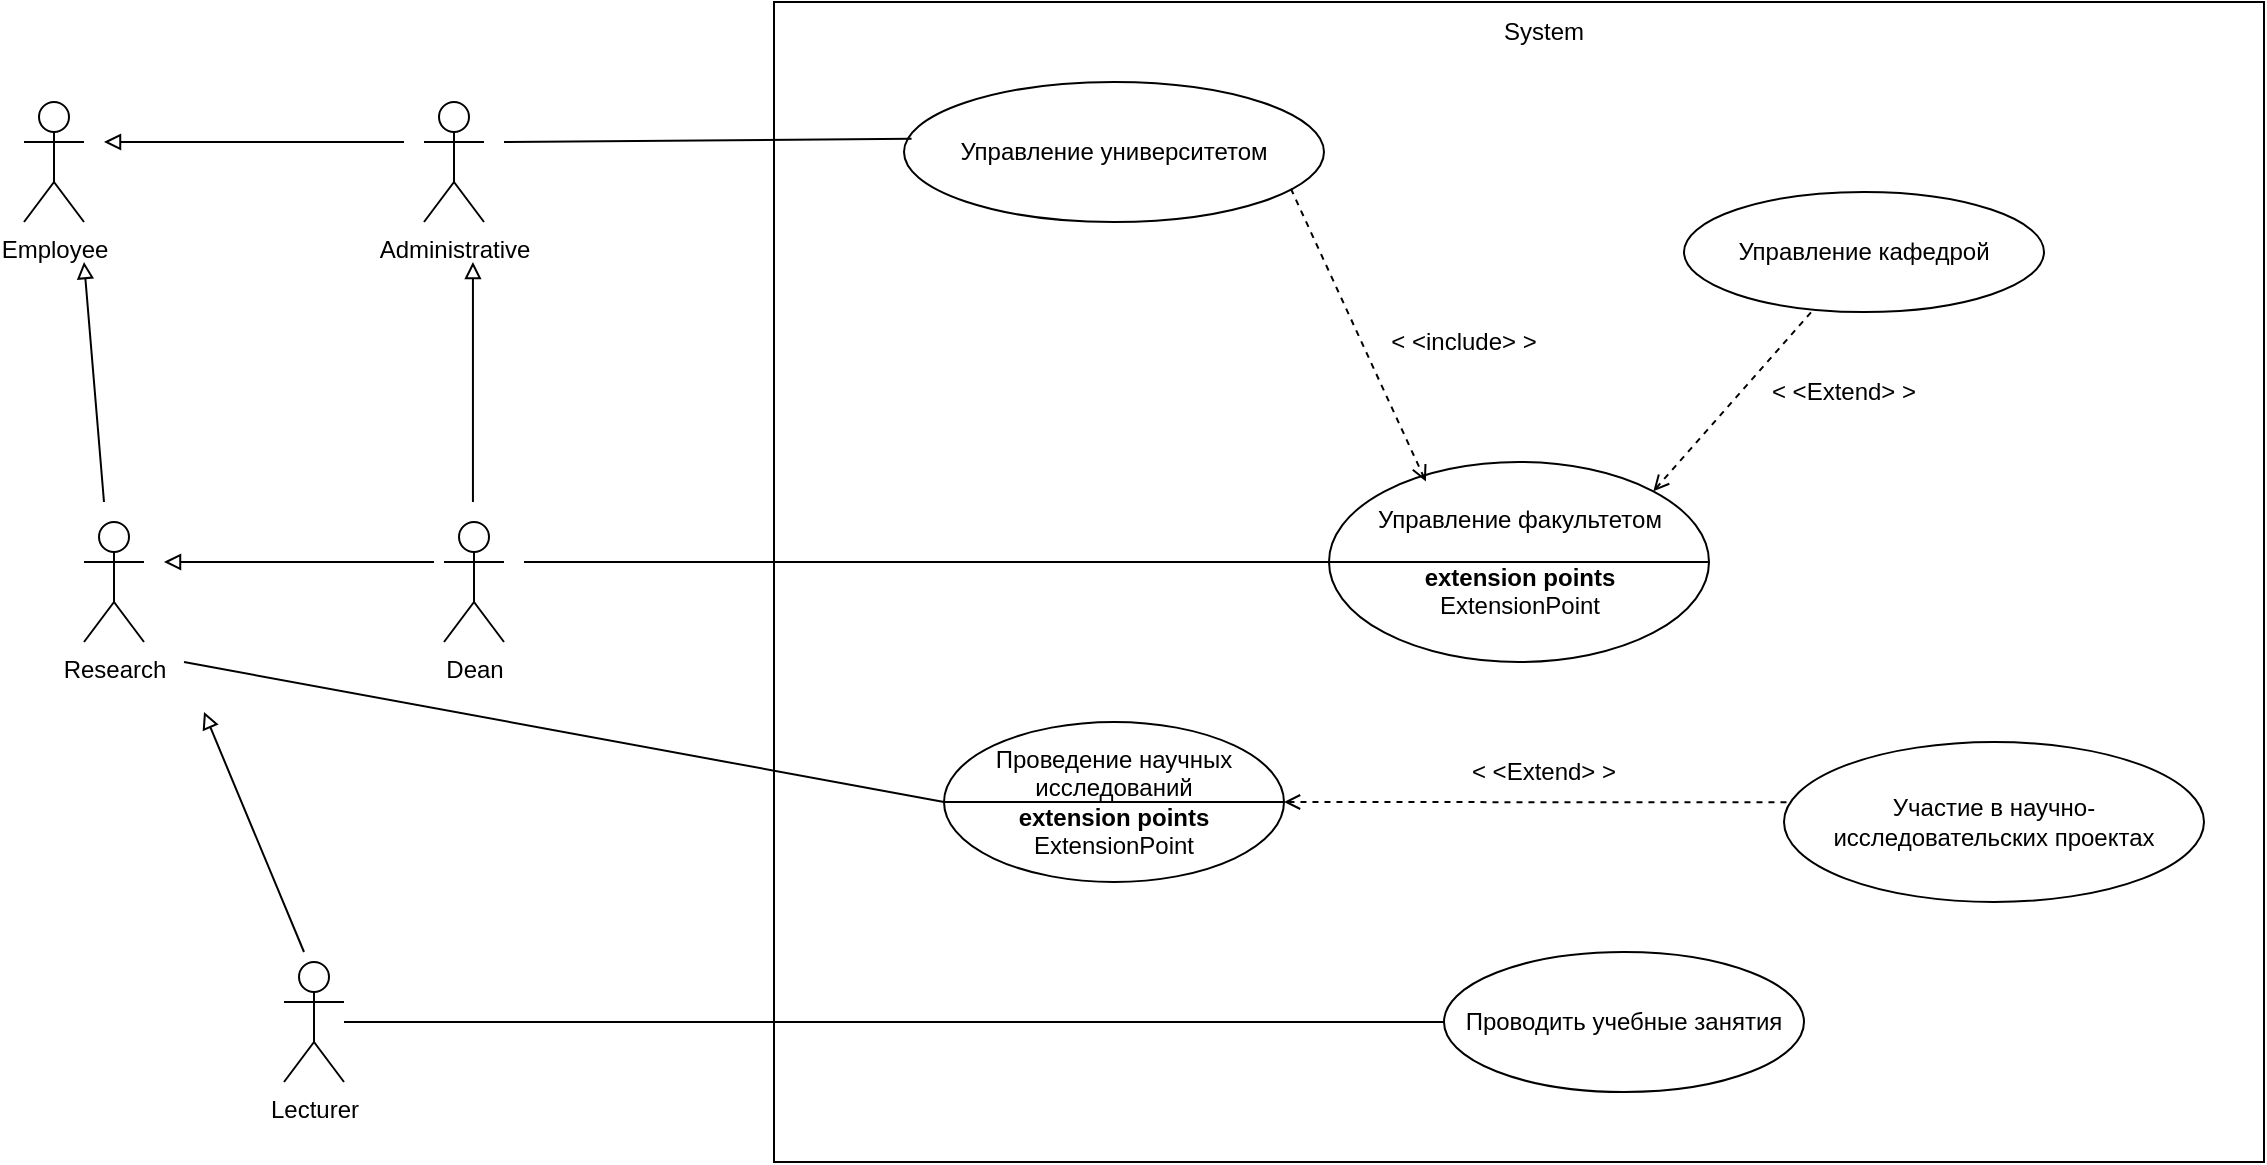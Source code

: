 <mxfile version="22.1.11" type="device">
  <diagram name="Страница — 1" id="zEoly0izdH_8McJYre1i">
    <mxGraphModel dx="1358" dy="698" grid="1" gridSize="10" guides="1" tooltips="1" connect="1" arrows="1" fold="1" page="1" pageScale="1" pageWidth="850" pageHeight="1100" math="0" shadow="0">
      <root>
        <mxCell id="0" />
        <mxCell id="1" parent="0" />
        <mxCell id="u0Y2jchmrEOMAnDfJ7o5-1" value="Employee" style="shape=umlActor;verticalLabelPosition=bottom;verticalAlign=top;html=1;outlineConnect=0;" vertex="1" parent="1">
          <mxGeometry x="50" y="140" width="30" height="60" as="geometry" />
        </mxCell>
        <mxCell id="u0Y2jchmrEOMAnDfJ7o5-2" value="Administrative" style="shape=umlActor;verticalLabelPosition=bottom;verticalAlign=top;html=1;outlineConnect=0;" vertex="1" parent="1">
          <mxGeometry x="250" y="140" width="30" height="60" as="geometry" />
        </mxCell>
        <mxCell id="u0Y2jchmrEOMAnDfJ7o5-3" value="Research" style="shape=umlActor;verticalLabelPosition=bottom;verticalAlign=top;html=1;outlineConnect=0;" vertex="1" parent="1">
          <mxGeometry x="80" y="350" width="30" height="60" as="geometry" />
        </mxCell>
        <mxCell id="u0Y2jchmrEOMAnDfJ7o5-4" value="Dean" style="shape=umlActor;verticalLabelPosition=bottom;verticalAlign=top;html=1;outlineConnect=0;" vertex="1" parent="1">
          <mxGeometry x="260" y="350" width="30" height="60" as="geometry" />
        </mxCell>
        <mxCell id="u0Y2jchmrEOMAnDfJ7o5-5" value="Lecturer" style="shape=umlActor;verticalLabelPosition=bottom;verticalAlign=top;html=1;outlineConnect=0;" vertex="1" parent="1">
          <mxGeometry x="180" y="570" width="30" height="60" as="geometry" />
        </mxCell>
        <mxCell id="u0Y2jchmrEOMAnDfJ7o5-6" value="" style="verticalLabelPosition=bottom;verticalAlign=top;html=1;shape=mxgraph.basic.rect;fillColor2=none;strokeWidth=1;size=20;indent=5;" vertex="1" parent="1">
          <mxGeometry x="425" y="90" width="745" height="580" as="geometry" />
        </mxCell>
        <mxCell id="u0Y2jchmrEOMAnDfJ7o5-8" value="System" style="text;html=1;strokeColor=none;fillColor=none;align=center;verticalAlign=middle;whiteSpace=wrap;rounded=0;" vertex="1" parent="1">
          <mxGeometry x="780" y="90" width="60" height="30" as="geometry" />
        </mxCell>
        <mxCell id="u0Y2jchmrEOMAnDfJ7o5-9" value="Управление университетом" style="ellipse;whiteSpace=wrap;html=1;align=center;" vertex="1" parent="1">
          <mxGeometry x="490" y="130" width="210" height="70" as="geometry" />
        </mxCell>
        <mxCell id="u0Y2jchmrEOMAnDfJ7o5-10" value="Управление кафедрой" style="ellipse;whiteSpace=wrap;html=1;align=center;" vertex="1" parent="1">
          <mxGeometry x="880" y="185" width="180" height="60" as="geometry" />
        </mxCell>
        <mxCell id="u0Y2jchmrEOMAnDfJ7o5-11" value="Участие в научно-исследовательских проектах" style="ellipse;whiteSpace=wrap;html=1;align=center;" vertex="1" parent="1">
          <mxGeometry x="930" y="460" width="210" height="80" as="geometry" />
        </mxCell>
        <mxCell id="u0Y2jchmrEOMAnDfJ7o5-12" value="Проводить учебные занятия" style="ellipse;whiteSpace=wrap;html=1;align=center;" vertex="1" parent="1">
          <mxGeometry x="760" y="565" width="180" height="70" as="geometry" />
        </mxCell>
        <mxCell id="u0Y2jchmrEOMAnDfJ7o5-13" value="Управление факультетом&lt;br&gt;&lt;br&gt;&lt;b&gt;extension points&lt;br&gt;&lt;/b&gt;ExtensionPoint" style="ellipse;whiteSpace=wrap;html=1;align=center;" vertex="1" parent="1">
          <mxGeometry x="702.5" y="320" width="190" height="100" as="geometry" />
        </mxCell>
        <mxCell id="u0Y2jchmrEOMAnDfJ7o5-14" value="Проведение научных исследований&lt;br&gt;&lt;b&gt;extension points&lt;br style=&quot;border-color: var(--border-color);&quot;&gt;&lt;/b&gt;ExtensionPoint" style="ellipse;whiteSpace=wrap;html=1;align=center;" vertex="1" parent="1">
          <mxGeometry x="510" y="450" width="170" height="80" as="geometry" />
        </mxCell>
        <mxCell id="u0Y2jchmrEOMAnDfJ7o5-17" value="" style="endArrow=none;startArrow=open;html=1;rounded=0;exitX=1;exitY=0;exitDx=0;exitDy=0;dashed=1;startFill=0;endFill=0;" edge="1" parent="1" source="u0Y2jchmrEOMAnDfJ7o5-13" target="u0Y2jchmrEOMAnDfJ7o5-10">
          <mxGeometry width="50" height="50" relative="1" as="geometry">
            <mxPoint x="830" y="340" as="sourcePoint" />
            <mxPoint x="880" y="290" as="targetPoint" />
          </mxGeometry>
        </mxCell>
        <mxCell id="u0Y2jchmrEOMAnDfJ7o5-18" value="" style="endArrow=none;startArrow=open;html=1;rounded=0;entryX=0.92;entryY=0.755;entryDx=0;entryDy=0;entryPerimeter=0;exitX=0.255;exitY=0.098;exitDx=0;exitDy=0;exitPerimeter=0;dashed=1;endFill=0;startFill=0;" edge="1" parent="1" source="u0Y2jchmrEOMAnDfJ7o5-13" target="u0Y2jchmrEOMAnDfJ7o5-9">
          <mxGeometry width="50" height="50" relative="1" as="geometry">
            <mxPoint x="620" y="280" as="sourcePoint" />
            <mxPoint x="670" y="230" as="targetPoint" />
          </mxGeometry>
        </mxCell>
        <mxCell id="u0Y2jchmrEOMAnDfJ7o5-19" value="" style="endArrow=none;startArrow=open;html=1;rounded=0;exitX=1;exitY=0.5;exitDx=0;exitDy=0;entryX=0.011;entryY=0.377;entryDx=0;entryDy=0;entryPerimeter=0;dashed=1;startFill=0;endFill=0;" edge="1" parent="1" source="u0Y2jchmrEOMAnDfJ7o5-14" target="u0Y2jchmrEOMAnDfJ7o5-11">
          <mxGeometry width="50" height="50" relative="1" as="geometry">
            <mxPoint x="750" y="500" as="sourcePoint" />
            <mxPoint x="930" y="480" as="targetPoint" />
          </mxGeometry>
        </mxCell>
        <mxCell id="u0Y2jchmrEOMAnDfJ7o5-20" value="" style="endArrow=none;html=1;rounded=0;entryX=0;entryY=0.5;entryDx=0;entryDy=0;" edge="1" parent="1" source="u0Y2jchmrEOMAnDfJ7o5-5" target="u0Y2jchmrEOMAnDfJ7o5-12">
          <mxGeometry width="50" height="50" relative="1" as="geometry">
            <mxPoint x="250" y="610" as="sourcePoint" />
            <mxPoint x="750" y="590" as="targetPoint" />
          </mxGeometry>
        </mxCell>
        <mxCell id="u0Y2jchmrEOMAnDfJ7o5-24" value="" style="endArrow=block;html=1;rounded=0;endFill=0;" edge="1" parent="1">
          <mxGeometry width="50" height="50" relative="1" as="geometry">
            <mxPoint x="190" y="565" as="sourcePoint" />
            <mxPoint x="140" y="445" as="targetPoint" />
          </mxGeometry>
        </mxCell>
        <mxCell id="u0Y2jchmrEOMAnDfJ7o5-25" value="" style="endArrow=none;html=1;rounded=0;endFill=0;" edge="1" parent="1">
          <mxGeometry width="50" height="50" relative="1" as="geometry">
            <mxPoint x="510" y="490" as="sourcePoint" />
            <mxPoint x="130" y="420" as="targetPoint" />
          </mxGeometry>
        </mxCell>
        <mxCell id="u0Y2jchmrEOMAnDfJ7o5-26" value="" style="endArrow=block;html=1;rounded=0;endFill=0;" edge="1" parent="1">
          <mxGeometry width="50" height="50" relative="1" as="geometry">
            <mxPoint x="90" y="340" as="sourcePoint" />
            <mxPoint x="80" y="220" as="targetPoint" />
          </mxGeometry>
        </mxCell>
        <mxCell id="u0Y2jchmrEOMAnDfJ7o5-27" value="" style="endArrow=block;html=1;rounded=0;endFill=0;" edge="1" parent="1">
          <mxGeometry width="50" height="50" relative="1" as="geometry">
            <mxPoint x="240" y="160" as="sourcePoint" />
            <mxPoint x="90" y="160" as="targetPoint" />
            <Array as="points">
              <mxPoint x="160" y="160" />
            </Array>
          </mxGeometry>
        </mxCell>
        <mxCell id="u0Y2jchmrEOMAnDfJ7o5-29" value="" style="endArrow=block;html=1;rounded=0;endFill=0;" edge="1" parent="1">
          <mxGeometry width="50" height="50" relative="1" as="geometry">
            <mxPoint x="255" y="370" as="sourcePoint" />
            <mxPoint x="120" y="370" as="targetPoint" />
          </mxGeometry>
        </mxCell>
        <mxCell id="u0Y2jchmrEOMAnDfJ7o5-30" value="" style="endArrow=block;html=1;rounded=0;endFill=0;" edge="1" parent="1">
          <mxGeometry width="50" height="50" relative="1" as="geometry">
            <mxPoint x="274.47" y="340" as="sourcePoint" />
            <mxPoint x="274.47" y="220" as="targetPoint" />
          </mxGeometry>
        </mxCell>
        <mxCell id="u0Y2jchmrEOMAnDfJ7o5-31" value="" style="endArrow=none;startArrow=none;html=1;rounded=0;exitX=0.018;exitY=0.406;exitDx=0;exitDy=0;exitPerimeter=0;startFill=0;endFill=0;" edge="1" parent="1" source="u0Y2jchmrEOMAnDfJ7o5-9">
          <mxGeometry width="50" height="50" relative="1" as="geometry">
            <mxPoint x="490" y="170" as="sourcePoint" />
            <mxPoint x="290" y="160" as="targetPoint" />
          </mxGeometry>
        </mxCell>
        <mxCell id="u0Y2jchmrEOMAnDfJ7o5-32" value="" style="endArrow=none;html=1;rounded=0;endFill=0;" edge="1" parent="1">
          <mxGeometry width="50" height="50" relative="1" as="geometry">
            <mxPoint x="710" y="370" as="sourcePoint" />
            <mxPoint x="300" y="370" as="targetPoint" />
          </mxGeometry>
        </mxCell>
        <mxCell id="u0Y2jchmrEOMAnDfJ7o5-33" value="&amp;lt; &amp;lt;include&amp;gt; &amp;gt;" style="text;html=1;strokeColor=none;fillColor=none;align=center;verticalAlign=middle;whiteSpace=wrap;rounded=0;" vertex="1" parent="1">
          <mxGeometry x="720" y="245" width="100" height="30" as="geometry" />
        </mxCell>
        <mxCell id="u0Y2jchmrEOMAnDfJ7o5-34" value="&amp;lt; &amp;lt;Extend&amp;gt; &amp;gt;" style="text;html=1;strokeColor=none;fillColor=none;align=center;verticalAlign=middle;whiteSpace=wrap;rounded=0;" vertex="1" parent="1">
          <mxGeometry x="920" y="270" width="80" height="30" as="geometry" />
        </mxCell>
        <mxCell id="u0Y2jchmrEOMAnDfJ7o5-35" value="&amp;lt; &amp;lt;Extend&amp;gt; &amp;gt;" style="text;html=1;strokeColor=none;fillColor=none;align=center;verticalAlign=middle;whiteSpace=wrap;rounded=0;" vertex="1" parent="1">
          <mxGeometry x="770" y="460" width="80" height="30" as="geometry" />
        </mxCell>
        <mxCell id="u0Y2jchmrEOMAnDfJ7o5-36" value="" style="endArrow=none;html=1;rounded=0;entryX=1;entryY=0.5;entryDx=0;entryDy=0;" edge="1" parent="1" target="u0Y2jchmrEOMAnDfJ7o5-14">
          <mxGeometry width="50" height="50" relative="1" as="geometry">
            <mxPoint x="510" y="490" as="sourcePoint" />
            <mxPoint x="560" y="440" as="targetPoint" />
          </mxGeometry>
        </mxCell>
        <mxCell id="u0Y2jchmrEOMAnDfJ7o5-37" value="" style="endArrow=none;html=1;rounded=0;exitX=0;exitY=0.5;exitDx=0;exitDy=0;entryX=1;entryY=0.5;entryDx=0;entryDy=0;" edge="1" parent="1" source="u0Y2jchmrEOMAnDfJ7o5-13" target="u0Y2jchmrEOMAnDfJ7o5-13">
          <mxGeometry width="50" height="50" relative="1" as="geometry">
            <mxPoint x="710" y="370" as="sourcePoint" />
            <mxPoint x="760" y="320" as="targetPoint" />
          </mxGeometry>
        </mxCell>
      </root>
    </mxGraphModel>
  </diagram>
</mxfile>
